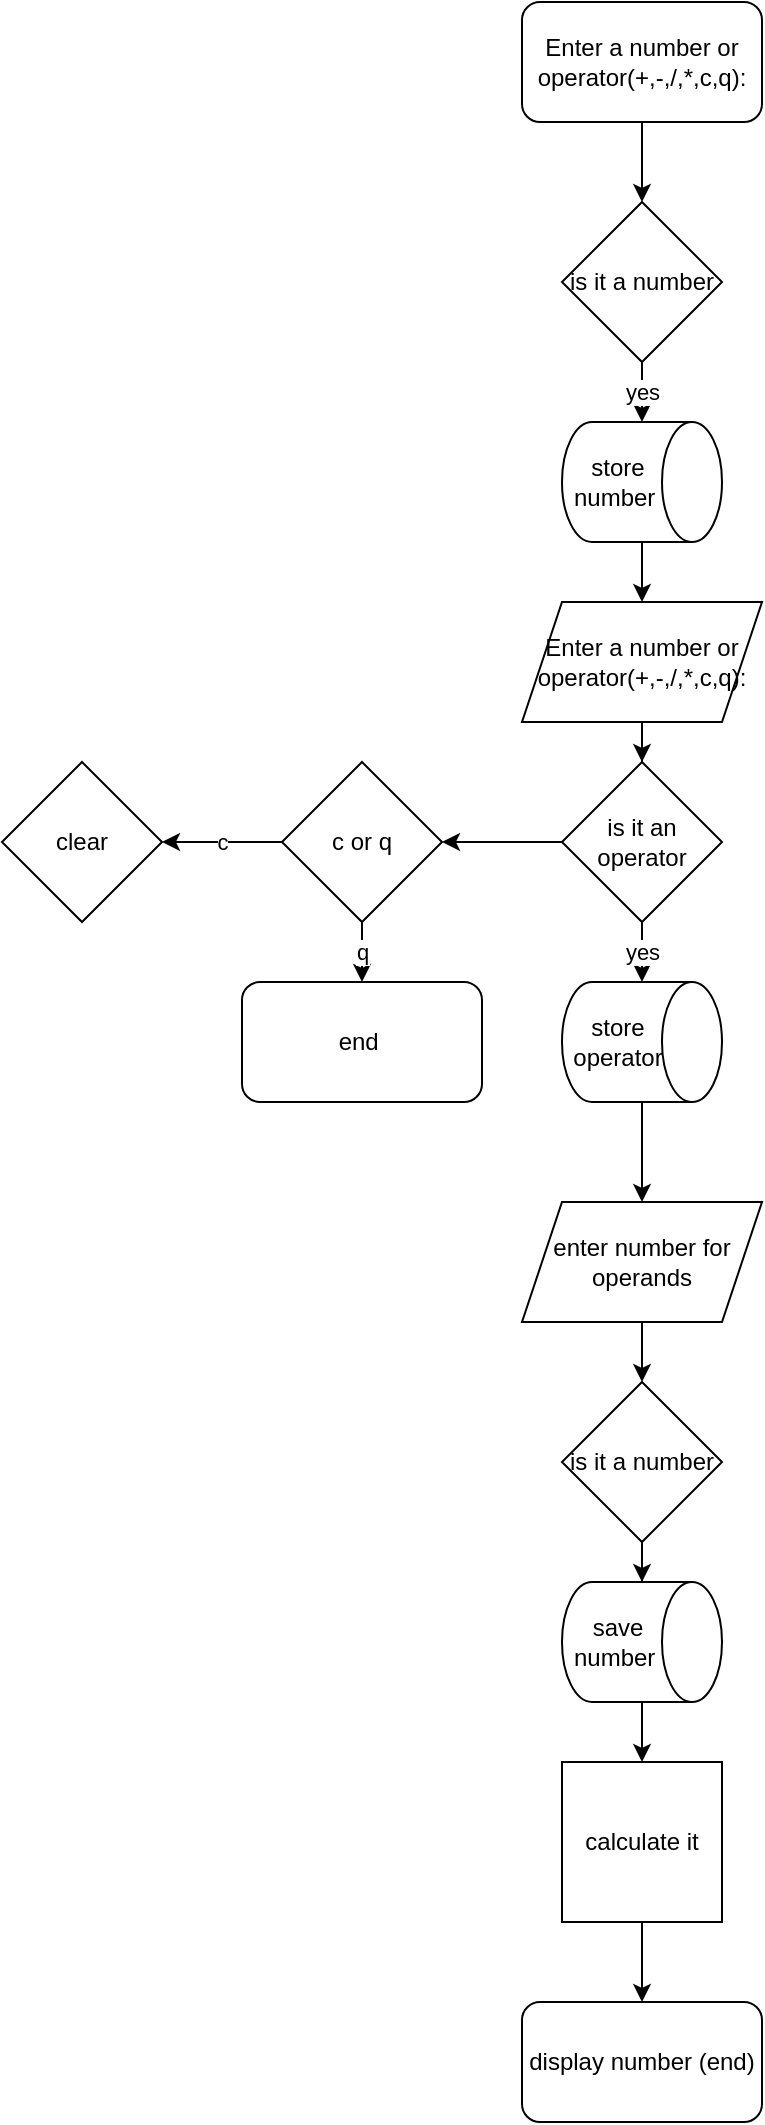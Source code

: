 <mxfile version="15.5.9" type="github">
  <diagram id="GDMP_vEG5RRETmi2Cn6S" name="Page-1">
    <mxGraphModel dx="1422" dy="762" grid="1" gridSize="10" guides="1" tooltips="1" connect="1" arrows="1" fold="1" page="1" pageScale="1" pageWidth="850" pageHeight="1100" math="0" shadow="0">
      <root>
        <mxCell id="0" />
        <mxCell id="1" parent="0" />
        <mxCell id="1s8ufy4f7ip8xousPr05-5" value="" style="edgeStyle=orthogonalEdgeStyle;rounded=0;orthogonalLoop=1;jettySize=auto;html=1;" parent="1" source="1s8ufy4f7ip8xousPr05-2" target="1s8ufy4f7ip8xousPr05-4" edge="1">
          <mxGeometry relative="1" as="geometry" />
        </mxCell>
        <mxCell id="1s8ufy4f7ip8xousPr05-2" value="Enter a number or operator(+,-,/,*,c,q):" style="rounded=1;whiteSpace=wrap;html=1;" parent="1" vertex="1">
          <mxGeometry x="340" y="30" width="120" height="60" as="geometry" />
        </mxCell>
        <mxCell id="CedihasmcYs-21EmaN2X-2" value="yes" style="edgeStyle=orthogonalEdgeStyle;rounded=0;orthogonalLoop=1;jettySize=auto;html=1;" parent="1" source="1s8ufy4f7ip8xousPr05-4" target="CedihasmcYs-21EmaN2X-1" edge="1">
          <mxGeometry relative="1" as="geometry" />
        </mxCell>
        <mxCell id="1s8ufy4f7ip8xousPr05-4" value="is it a number" style="rhombus;whiteSpace=wrap;html=1;" parent="1" vertex="1">
          <mxGeometry x="360" y="130" width="80" height="80" as="geometry" />
        </mxCell>
        <mxCell id="CedihasmcYs-21EmaN2X-5" value="" style="edgeStyle=orthogonalEdgeStyle;rounded=0;orthogonalLoop=1;jettySize=auto;html=1;" parent="1" source="1s8ufy4f7ip8xousPr05-6" target="CedihasmcYs-21EmaN2X-4" edge="1">
          <mxGeometry relative="1" as="geometry" />
        </mxCell>
        <mxCell id="1s8ufy4f7ip8xousPr05-6" value="Enter a number or operator(+,-,/,*,c,q):" style="shape=parallelogram;perimeter=parallelogramPerimeter;whiteSpace=wrap;html=1;fixedSize=1;" parent="1" vertex="1">
          <mxGeometry x="340" y="330" width="120" height="60" as="geometry" />
        </mxCell>
        <mxCell id="CedihasmcYs-21EmaN2X-3" value="" style="edgeStyle=orthogonalEdgeStyle;rounded=0;orthogonalLoop=1;jettySize=auto;html=1;" parent="1" source="CedihasmcYs-21EmaN2X-1" target="1s8ufy4f7ip8xousPr05-6" edge="1">
          <mxGeometry relative="1" as="geometry" />
        </mxCell>
        <mxCell id="CedihasmcYs-21EmaN2X-1" value="store number&amp;nbsp;" style="shape=cylinder3;whiteSpace=wrap;html=1;boundedLbl=1;backgroundOutline=1;size=15;direction=south;" parent="1" vertex="1">
          <mxGeometry x="360" y="240" width="80" height="60" as="geometry" />
        </mxCell>
        <mxCell id="CedihasmcYs-21EmaN2X-7" value="yes" style="edgeStyle=orthogonalEdgeStyle;rounded=0;orthogonalLoop=1;jettySize=auto;html=1;" parent="1" source="CedihasmcYs-21EmaN2X-4" target="CedihasmcYs-21EmaN2X-6" edge="1">
          <mxGeometry relative="1" as="geometry" />
        </mxCell>
        <mxCell id="xvrQLs0MpoV4c28ULeX--5" value="" style="edgeStyle=orthogonalEdgeStyle;rounded=0;orthogonalLoop=1;jettySize=auto;html=1;" parent="1" source="CedihasmcYs-21EmaN2X-4" target="xvrQLs0MpoV4c28ULeX--1" edge="1">
          <mxGeometry relative="1" as="geometry" />
        </mxCell>
        <mxCell id="CedihasmcYs-21EmaN2X-4" value="is it an operator" style="rhombus;whiteSpace=wrap;html=1;" parent="1" vertex="1">
          <mxGeometry x="360" y="410" width="80" height="80" as="geometry" />
        </mxCell>
        <mxCell id="CedihasmcYs-21EmaN2X-9" value="" style="edgeStyle=orthogonalEdgeStyle;rounded=0;orthogonalLoop=1;jettySize=auto;html=1;" parent="1" source="CedihasmcYs-21EmaN2X-6" target="CedihasmcYs-21EmaN2X-8" edge="1">
          <mxGeometry relative="1" as="geometry" />
        </mxCell>
        <mxCell id="CedihasmcYs-21EmaN2X-6" value="store operator" style="shape=cylinder3;whiteSpace=wrap;html=1;boundedLbl=1;backgroundOutline=1;size=15;direction=south;" parent="1" vertex="1">
          <mxGeometry x="360" y="520" width="80" height="60" as="geometry" />
        </mxCell>
        <mxCell id="CedihasmcYs-21EmaN2X-12" value="" style="edgeStyle=orthogonalEdgeStyle;rounded=0;orthogonalLoop=1;jettySize=auto;html=1;" parent="1" source="CedihasmcYs-21EmaN2X-8" target="CedihasmcYs-21EmaN2X-11" edge="1">
          <mxGeometry relative="1" as="geometry" />
        </mxCell>
        <mxCell id="CedihasmcYs-21EmaN2X-8" value="enter number for operands" style="shape=parallelogram;perimeter=parallelogramPerimeter;whiteSpace=wrap;html=1;fixedSize=1;" parent="1" vertex="1">
          <mxGeometry x="340" y="630" width="120" height="60" as="geometry" />
        </mxCell>
        <mxCell id="CedihasmcYs-21EmaN2X-15" value="" style="edgeStyle=orthogonalEdgeStyle;rounded=0;orthogonalLoop=1;jettySize=auto;html=1;" parent="1" source="CedihasmcYs-21EmaN2X-10" target="CedihasmcYs-21EmaN2X-14" edge="1">
          <mxGeometry relative="1" as="geometry" />
        </mxCell>
        <mxCell id="CedihasmcYs-21EmaN2X-10" value="save number&amp;nbsp;" style="shape=cylinder3;whiteSpace=wrap;html=1;boundedLbl=1;backgroundOutline=1;size=15;direction=south;" parent="1" vertex="1">
          <mxGeometry x="360" y="820" width="80" height="60" as="geometry" />
        </mxCell>
        <mxCell id="CedihasmcYs-21EmaN2X-13" value="" style="edgeStyle=orthogonalEdgeStyle;rounded=0;orthogonalLoop=1;jettySize=auto;html=1;" parent="1" source="CedihasmcYs-21EmaN2X-11" target="CedihasmcYs-21EmaN2X-10" edge="1">
          <mxGeometry relative="1" as="geometry" />
        </mxCell>
        <mxCell id="CedihasmcYs-21EmaN2X-11" value="is it a number" style="rhombus;whiteSpace=wrap;html=1;" parent="1" vertex="1">
          <mxGeometry x="360" y="720" width="80" height="80" as="geometry" />
        </mxCell>
        <mxCell id="CedihasmcYs-21EmaN2X-17" value="" style="edgeStyle=orthogonalEdgeStyle;rounded=0;orthogonalLoop=1;jettySize=auto;html=1;" parent="1" source="CedihasmcYs-21EmaN2X-14" target="CedihasmcYs-21EmaN2X-16" edge="1">
          <mxGeometry relative="1" as="geometry" />
        </mxCell>
        <mxCell id="CedihasmcYs-21EmaN2X-14" value="calculate it" style="whiteSpace=wrap;html=1;aspect=fixed;" parent="1" vertex="1">
          <mxGeometry x="360" y="910" width="80" height="80" as="geometry" />
        </mxCell>
        <mxCell id="CedihasmcYs-21EmaN2X-16" value="display number (end)" style="rounded=1;whiteSpace=wrap;html=1;" parent="1" vertex="1">
          <mxGeometry x="340" y="1030" width="120" height="60" as="geometry" />
        </mxCell>
        <mxCell id="KmGCE57oq_zuWYv6HeW--2" value="c" style="edgeStyle=orthogonalEdgeStyle;rounded=0;orthogonalLoop=1;jettySize=auto;html=1;" edge="1" parent="1" source="xvrQLs0MpoV4c28ULeX--1" target="KmGCE57oq_zuWYv6HeW--1">
          <mxGeometry relative="1" as="geometry" />
        </mxCell>
        <mxCell id="KmGCE57oq_zuWYv6HeW--4" value="q" style="edgeStyle=orthogonalEdgeStyle;rounded=0;orthogonalLoop=1;jettySize=auto;html=1;entryX=0.5;entryY=0;entryDx=0;entryDy=0;" edge="1" parent="1" source="xvrQLs0MpoV4c28ULeX--1" target="KmGCE57oq_zuWYv6HeW--5">
          <mxGeometry relative="1" as="geometry">
            <mxPoint x="260" y="520" as="targetPoint" />
          </mxGeometry>
        </mxCell>
        <mxCell id="xvrQLs0MpoV4c28ULeX--1" value="c or q" style="rhombus;whiteSpace=wrap;html=1;" parent="1" vertex="1">
          <mxGeometry x="220" y="410" width="80" height="80" as="geometry" />
        </mxCell>
        <mxCell id="KmGCE57oq_zuWYv6HeW--1" value="clear" style="rhombus;whiteSpace=wrap;html=1;" vertex="1" parent="1">
          <mxGeometry x="80" y="410" width="80" height="80" as="geometry" />
        </mxCell>
        <mxCell id="KmGCE57oq_zuWYv6HeW--5" value="end&amp;nbsp;" style="rounded=1;whiteSpace=wrap;html=1;" vertex="1" parent="1">
          <mxGeometry x="200" y="520" width="120" height="60" as="geometry" />
        </mxCell>
      </root>
    </mxGraphModel>
  </diagram>
</mxfile>
